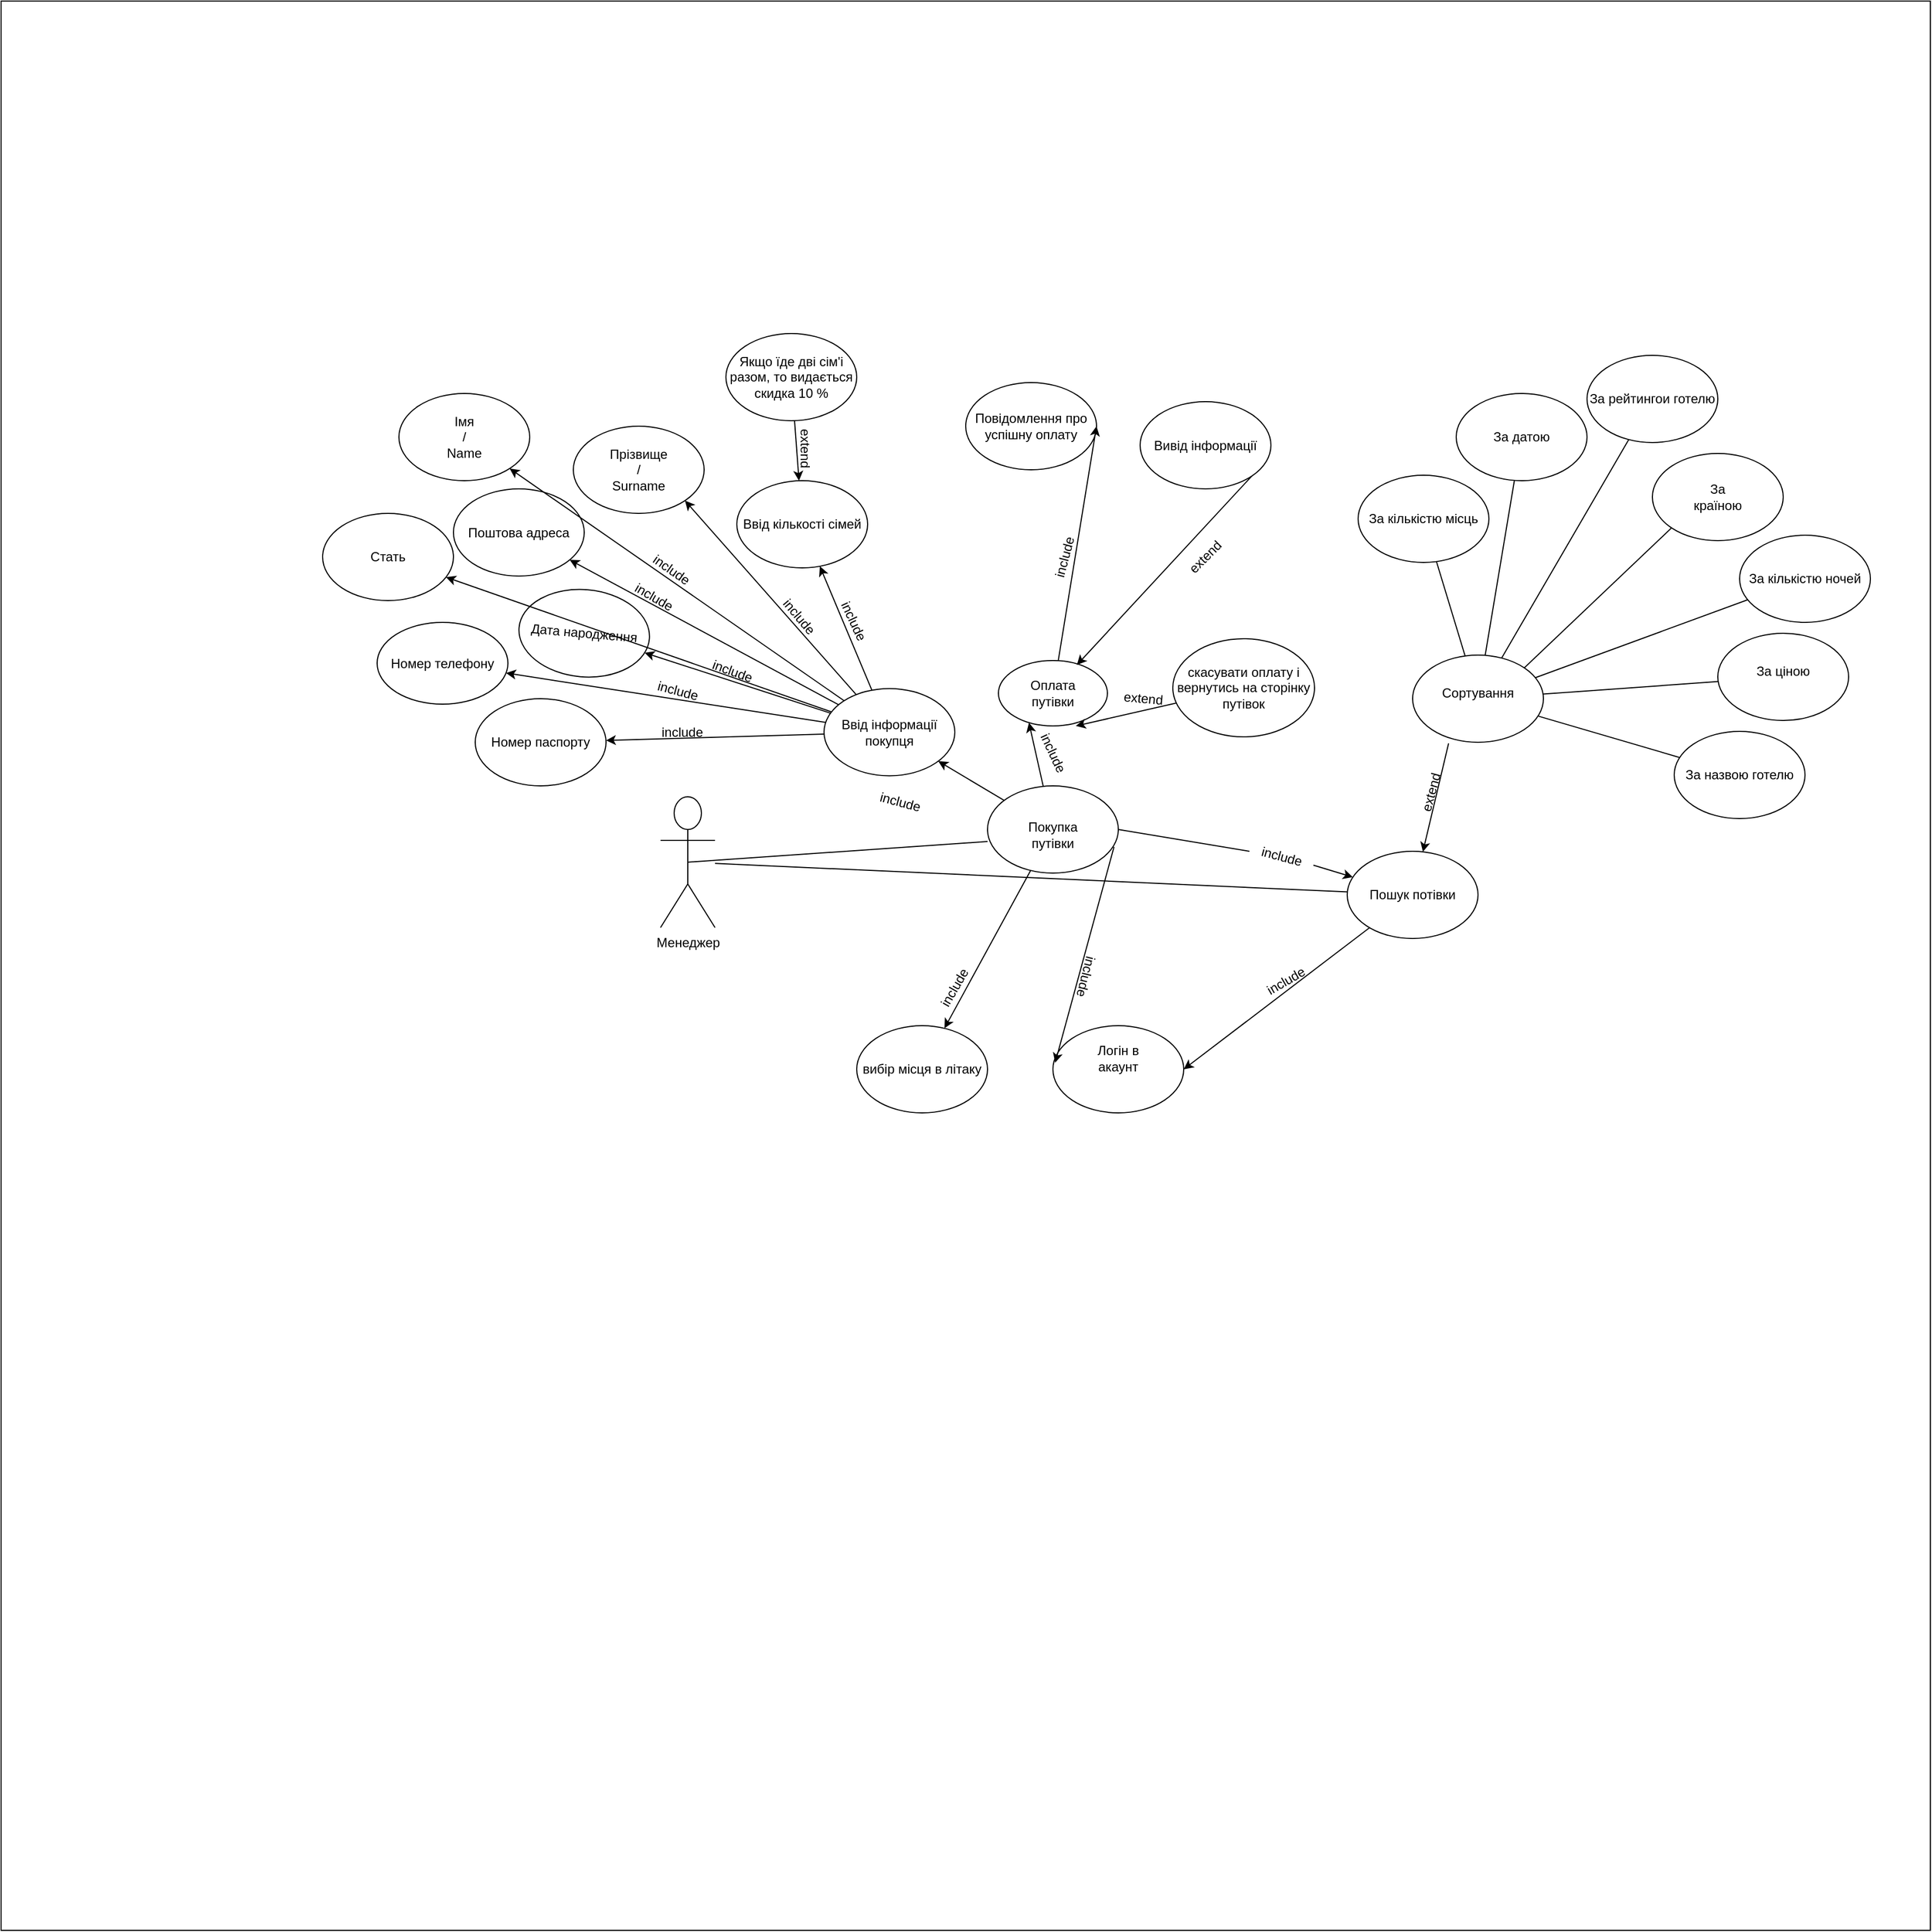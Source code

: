 <mxfile version="17.4.0" type="device"><diagram id="JtybDFEsx0dXA8u9mOvi" name="Page-1"><mxGraphModel dx="3290" dy="1893" grid="1" gridSize="10" guides="1" tooltips="1" connect="1" arrows="1" fold="1" page="1" pageScale="1" pageWidth="850" pageHeight="1100" math="0" shadow="0"><root><mxCell id="0"/><mxCell id="1" parent="0"/><mxCell id="33PpedrnGJyGoMx3V2B4-1" value="" style="whiteSpace=wrap;html=1;aspect=fixed;" parent="1" vertex="1"><mxGeometry x="-885" y="-420" width="1770" height="1770" as="geometry"/></mxCell><mxCell id="33PpedrnGJyGoMx3V2B4-2" value="Менеджер" style="shape=umlActor;verticalLabelPosition=bottom;verticalAlign=top;html=1;outlineConnect=0;" parent="1" vertex="1"><mxGeometry x="-280" y="310" width="50" height="120" as="geometry"/></mxCell><mxCell id="33PpedrnGJyGoMx3V2B4-3" value="" style="ellipse;whiteSpace=wrap;html=1;" parent="1" vertex="1"><mxGeometry x="20" y="300" width="120" height="80" as="geometry"/></mxCell><mxCell id="33PpedrnGJyGoMx3V2B4-4" value="Покупка путівки" style="text;html=1;strokeColor=none;fillColor=none;align=center;verticalAlign=middle;whiteSpace=wrap;rounded=0;" parent="1" vertex="1"><mxGeometry x="50" y="330" width="60" height="30" as="geometry"/></mxCell><mxCell id="33PpedrnGJyGoMx3V2B4-8" value="" style="endArrow=none;html=1;rounded=0;entryX=0;entryY=0.638;entryDx=0;entryDy=0;entryPerimeter=0;exitX=0.5;exitY=0.5;exitDx=0;exitDy=0;exitPerimeter=0;" parent="1" source="33PpedrnGJyGoMx3V2B4-2" target="33PpedrnGJyGoMx3V2B4-3" edge="1"><mxGeometry width="50" height="50" relative="1" as="geometry"><mxPoint x="400" y="430" as="sourcePoint"/><mxPoint x="450" y="380" as="targetPoint"/></mxGeometry></mxCell><mxCell id="33PpedrnGJyGoMx3V2B4-9" value="" style="ellipse;whiteSpace=wrap;html=1;" parent="1" vertex="1"><mxGeometry x="80.0" y="520" width="120" height="80" as="geometry"/></mxCell><mxCell id="33PpedrnGJyGoMx3V2B4-10" value="Логін в акаунт" style="text;html=1;strokeColor=none;fillColor=none;align=center;verticalAlign=middle;whiteSpace=wrap;rounded=0;" parent="1" vertex="1"><mxGeometry x="110.0" y="535" width="60" height="30" as="geometry"/></mxCell><mxCell id="33PpedrnGJyGoMx3V2B4-12" value="" style="endArrow=classic;html=1;rounded=0;entryX=0.017;entryY=0.425;entryDx=0;entryDy=0;entryPerimeter=0;exitX=0.967;exitY=0.7;exitDx=0;exitDy=0;exitPerimeter=0;" parent="1" source="33PpedrnGJyGoMx3V2B4-3" target="33PpedrnGJyGoMx3V2B4-9" edge="1"><mxGeometry width="50" height="50" relative="1" as="geometry"><mxPoint x="400" y="430" as="sourcePoint"/><mxPoint x="450" y="380" as="targetPoint"/></mxGeometry></mxCell><mxCell id="33PpedrnGJyGoMx3V2B4-14" value="include" style="text;html=1;strokeColor=none;fillColor=none;align=center;verticalAlign=middle;whiteSpace=wrap;rounded=0;rotation=104;" parent="1" vertex="1"><mxGeometry x="80" y="460" width="60" height="30" as="geometry"/></mxCell><mxCell id="33PpedrnGJyGoMx3V2B4-15" value="" style="ellipse;whiteSpace=wrap;html=1;" parent="1" vertex="1"><mxGeometry x="30" y="185" width="100" height="60" as="geometry"/></mxCell><mxCell id="33PpedrnGJyGoMx3V2B4-16" value="" style="ellipse;whiteSpace=wrap;html=1;" parent="1" vertex="1"><mxGeometry x="410" y="180" width="120" height="80" as="geometry"/></mxCell><mxCell id="33PpedrnGJyGoMx3V2B4-17" value="Сортування" style="text;html=1;strokeColor=none;fillColor=none;align=center;verticalAlign=middle;whiteSpace=wrap;rounded=0;" parent="1" vertex="1"><mxGeometry x="440" y="200" width="60" height="30" as="geometry"/></mxCell><mxCell id="33PpedrnGJyGoMx3V2B4-19" value="" style="ellipse;whiteSpace=wrap;html=1;" parent="1" vertex="1"><mxGeometry x="450" y="-60" width="120" height="80" as="geometry"/></mxCell><mxCell id="33PpedrnGJyGoMx3V2B4-20" value="" style="ellipse;whiteSpace=wrap;html=1;" parent="1" vertex="1"><mxGeometry x="630" y="-5" width="120" height="80" as="geometry"/></mxCell><mxCell id="33PpedrnGJyGoMx3V2B4-21" value="" style="ellipse;whiteSpace=wrap;html=1;" parent="1" vertex="1"><mxGeometry x="690" y="160" width="120" height="80" as="geometry"/></mxCell><mxCell id="33PpedrnGJyGoMx3V2B4-22" value="За датою" style="text;html=1;strokeColor=none;fillColor=none;align=center;verticalAlign=middle;whiteSpace=wrap;rounded=0;" parent="1" vertex="1"><mxGeometry x="480" y="-35" width="60" height="30" as="geometry"/></mxCell><mxCell id="33PpedrnGJyGoMx3V2B4-23" value="За країною" style="text;html=1;strokeColor=none;fillColor=none;align=center;verticalAlign=middle;whiteSpace=wrap;rounded=0;" parent="1" vertex="1"><mxGeometry x="660" y="20" width="60" height="30" as="geometry"/></mxCell><mxCell id="33PpedrnGJyGoMx3V2B4-25" value="За ціною" style="text;html=1;strokeColor=none;fillColor=none;align=center;verticalAlign=middle;whiteSpace=wrap;rounded=0;" parent="1" vertex="1"><mxGeometry x="720" y="180" width="60" height="30" as="geometry"/></mxCell><mxCell id="33PpedrnGJyGoMx3V2B4-29" value="extend" style="text;html=1;strokeColor=none;fillColor=none;align=center;verticalAlign=middle;whiteSpace=wrap;rounded=0;rotation=-75;" parent="1" vertex="1"><mxGeometry x="397" y="290.73" width="60" height="30" as="geometry"/></mxCell><mxCell id="33PpedrnGJyGoMx3V2B4-32" value="Оплата путівки" style="text;html=1;strokeColor=none;fillColor=none;align=center;verticalAlign=middle;whiteSpace=wrap;rounded=0;" parent="1" vertex="1"><mxGeometry x="50" y="200" width="60" height="30" as="geometry"/></mxCell><mxCell id="33PpedrnGJyGoMx3V2B4-33" value="Вивід інформації" style="ellipse;whiteSpace=wrap;html=1;" parent="1" vertex="1"><mxGeometry x="160" y="-52.5" width="120" height="80" as="geometry"/></mxCell><mxCell id="33PpedrnGJyGoMx3V2B4-35" value="extend" style="text;html=1;strokeColor=none;fillColor=none;align=center;verticalAlign=middle;whiteSpace=wrap;rounded=0;rotation=-45;" parent="1" vertex="1"><mxGeometry x="190" y="75" width="60" height="30" as="geometry"/></mxCell><mxCell id="33PpedrnGJyGoMx3V2B4-36" value="Повідомлення про успішну оплату" style="ellipse;whiteSpace=wrap;html=1;" parent="1" vertex="1"><mxGeometry y="-70" width="120" height="80" as="geometry"/></mxCell><mxCell id="33PpedrnGJyGoMx3V2B4-37" value="" style="endArrow=classic;html=1;rounded=0;entryX=1;entryY=0.5;entryDx=0;entryDy=0;" parent="1" source="33PpedrnGJyGoMx3V2B4-15" target="33PpedrnGJyGoMx3V2B4-36" edge="1"><mxGeometry width="50" height="50" relative="1" as="geometry"><mxPoint x="250" y="230" as="sourcePoint"/><mxPoint x="300" y="180" as="targetPoint"/></mxGeometry></mxCell><mxCell id="33PpedrnGJyGoMx3V2B4-38" value="include" style="text;html=1;strokeColor=none;fillColor=none;align=center;verticalAlign=middle;whiteSpace=wrap;rounded=0;rotation=-75;" parent="1" vertex="1"><mxGeometry x="61" y="75" width="60" height="30" as="geometry"/></mxCell><mxCell id="33PpedrnGJyGoMx3V2B4-46" value="" style="endArrow=classic;html=1;rounded=0;exitX=0.275;exitY=1.013;exitDx=0;exitDy=0;exitPerimeter=0;" parent="1" source="33PpedrnGJyGoMx3V2B4-16" target="8Y5ROz74Vxv7dN-ooz6W-10" edge="1"><mxGeometry width="50" height="50" relative="1" as="geometry"><mxPoint x="410" y="250" as="sourcePoint"/><mxPoint x="460" y="200" as="targetPoint"/></mxGeometry></mxCell><mxCell id="33PpedrnGJyGoMx3V2B4-48" value="" style="endArrow=classic;html=1;rounded=0;exitX=1;exitY=1;exitDx=0;exitDy=0;entryX=0.72;entryY=0.067;entryDx=0;entryDy=0;entryPerimeter=0;" parent="1" source="33PpedrnGJyGoMx3V2B4-33" target="33PpedrnGJyGoMx3V2B4-15" edge="1"><mxGeometry width="50" height="50" relative="1" as="geometry"><mxPoint x="340" y="120" as="sourcePoint"/><mxPoint x="390" y="70" as="targetPoint"/></mxGeometry></mxCell><mxCell id="33PpedrnGJyGoMx3V2B4-57" value="Ввід інформації покупця" style="ellipse;whiteSpace=wrap;html=1;" parent="1" vertex="1"><mxGeometry x="-130" y="210.73" width="120" height="80" as="geometry"/></mxCell><mxCell id="33PpedrnGJyGoMx3V2B4-58" value="Прізвище&lt;br&gt;/&lt;br&gt;Surname" style="ellipse;whiteSpace=wrap;html=1;" parent="1" vertex="1"><mxGeometry x="-360" y="-30" width="120" height="80" as="geometry"/></mxCell><mxCell id="33PpedrnGJyGoMx3V2B4-59" value="Імя&lt;br&gt;/&lt;br&gt;Name" style="ellipse;whiteSpace=wrap;html=1;" parent="1" vertex="1"><mxGeometry x="-520" y="-60" width="120" height="80" as="geometry"/></mxCell><mxCell id="33PpedrnGJyGoMx3V2B4-60" value="За назвою готелю" style="ellipse;whiteSpace=wrap;html=1;" parent="1" vertex="1"><mxGeometry x="650" y="250" width="120" height="80" as="geometry"/></mxCell><mxCell id="33PpedrnGJyGoMx3V2B4-62" value="За рейтингои готелю" style="ellipse;whiteSpace=wrap;html=1;" parent="1" vertex="1"><mxGeometry x="570" y="-95" width="120" height="80" as="geometry"/></mxCell><mxCell id="33PpedrnGJyGoMx3V2B4-65" value="" style="endArrow=classic;html=1;rounded=0;" parent="1" source="33PpedrnGJyGoMx3V2B4-3" target="33PpedrnGJyGoMx3V2B4-57" edge="1"><mxGeometry width="50" height="50" relative="1" as="geometry"><mxPoint x="320" y="240" as="sourcePoint"/><mxPoint x="370" y="190" as="targetPoint"/></mxGeometry></mxCell><mxCell id="33PpedrnGJyGoMx3V2B4-66" value="" style="endArrow=classic;html=1;rounded=0;entryX=0.28;entryY=0.95;entryDx=0;entryDy=0;entryPerimeter=0;" parent="1" source="33PpedrnGJyGoMx3V2B4-3" target="33PpedrnGJyGoMx3V2B4-15" edge="1"><mxGeometry width="50" height="50" relative="1" as="geometry"><mxPoint x="320" y="240" as="sourcePoint"/><mxPoint x="370" y="190" as="targetPoint"/></mxGeometry></mxCell><mxCell id="33PpedrnGJyGoMx3V2B4-67" value="include" style="text;html=1;strokeColor=none;fillColor=none;align=center;verticalAlign=middle;whiteSpace=wrap;rounded=0;rotation=15;" parent="1" vertex="1"><mxGeometry x="-90" y="300" width="60" height="30" as="geometry"/></mxCell><mxCell id="33PpedrnGJyGoMx3V2B4-68" value="Поштова адреса" style="ellipse;whiteSpace=wrap;html=1;" parent="1" vertex="1"><mxGeometry x="-470" y="27.5" width="120" height="80" as="geometry"/></mxCell><mxCell id="33PpedrnGJyGoMx3V2B4-69" value="Номер телефону" style="ellipse;whiteSpace=wrap;html=1;" parent="1" vertex="1"><mxGeometry x="-540" y="150.0" width="120" height="75" as="geometry"/></mxCell><mxCell id="33PpedrnGJyGoMx3V2B4-70" value="" style="endArrow=classic;html=1;rounded=0;entryX=1;entryY=1;entryDx=0;entryDy=0;" parent="1" source="33PpedrnGJyGoMx3V2B4-57" target="33PpedrnGJyGoMx3V2B4-58" edge="1"><mxGeometry width="50" height="50" relative="1" as="geometry"><mxPoint x="120" y="230" as="sourcePoint"/><mxPoint x="170" y="180" as="targetPoint"/></mxGeometry></mxCell><mxCell id="33PpedrnGJyGoMx3V2B4-71" value="" style="endArrow=classic;html=1;rounded=0;" parent="1" source="33PpedrnGJyGoMx3V2B4-57" target="33PpedrnGJyGoMx3V2B4-59" edge="1"><mxGeometry width="50" height="50" relative="1" as="geometry"><mxPoint x="100" y="220" as="sourcePoint"/><mxPoint x="150" y="170" as="targetPoint"/></mxGeometry></mxCell><mxCell id="33PpedrnGJyGoMx3V2B4-72" value="" style="endArrow=classic;html=1;rounded=0;" parent="1" source="33PpedrnGJyGoMx3V2B4-57" target="33PpedrnGJyGoMx3V2B4-68" edge="1"><mxGeometry width="50" height="50" relative="1" as="geometry"><mxPoint x="60" y="230" as="sourcePoint"/><mxPoint x="110" y="180" as="targetPoint"/></mxGeometry></mxCell><mxCell id="33PpedrnGJyGoMx3V2B4-73" value="" style="endArrow=classic;html=1;rounded=0;" parent="1" source="33PpedrnGJyGoMx3V2B4-57" target="33PpedrnGJyGoMx3V2B4-69" edge="1"><mxGeometry width="50" height="50" relative="1" as="geometry"><mxPoint x="140" y="320" as="sourcePoint"/><mxPoint x="190" y="270" as="targetPoint"/></mxGeometry></mxCell><mxCell id="33PpedrnGJyGoMx3V2B4-75" value="За кількістю ночей" style="ellipse;whiteSpace=wrap;html=1;" parent="1" vertex="1"><mxGeometry x="710" y="70" width="120" height="80" as="geometry"/></mxCell><mxCell id="33PpedrnGJyGoMx3V2B4-81" value="За кількістю місць" style="ellipse;whiteSpace=wrap;html=1;" parent="1" vertex="1"><mxGeometry x="360" y="15" width="120" height="80" as="geometry"/></mxCell><mxCell id="33PpedrnGJyGoMx3V2B4-83" value="скасувати оплату і вернутись на сторінку путівок" style="ellipse;whiteSpace=wrap;html=1;" parent="1" vertex="1"><mxGeometry x="190" y="165" width="130" height="90" as="geometry"/></mxCell><mxCell id="33PpedrnGJyGoMx3V2B4-84" value="" style="endArrow=classic;html=1;rounded=0;entryX=0.71;entryY=1;entryDx=0;entryDy=0;entryPerimeter=0;" parent="1" source="33PpedrnGJyGoMx3V2B4-83" target="33PpedrnGJyGoMx3V2B4-15" edge="1"><mxGeometry width="50" height="50" relative="1" as="geometry"><mxPoint x="210" y="230" as="sourcePoint"/><mxPoint x="260" y="180" as="targetPoint"/></mxGeometry></mxCell><mxCell id="33PpedrnGJyGoMx3V2B4-85" value="extend" style="text;html=1;strokeColor=none;fillColor=none;align=center;verticalAlign=middle;whiteSpace=wrap;rounded=0;rotation=5;" parent="1" vertex="1"><mxGeometry x="150.0" y="210.73" width="26.46" height="18.54" as="geometry"/></mxCell><mxCell id="33PpedrnGJyGoMx3V2B4-87" style="edgeStyle=orthogonalEdgeStyle;rounded=0;orthogonalLoop=1;jettySize=auto;html=1;exitX=0.5;exitY=1;exitDx=0;exitDy=0;" parent="1" source="33PpedrnGJyGoMx3V2B4-57" target="33PpedrnGJyGoMx3V2B4-57" edge="1"><mxGeometry relative="1" as="geometry"/></mxCell><mxCell id="33PpedrnGJyGoMx3V2B4-88" style="edgeStyle=orthogonalEdgeStyle;rounded=0;orthogonalLoop=1;jettySize=auto;html=1;exitX=0.5;exitY=1;exitDx=0;exitDy=0;" parent="1" source="33PpedrnGJyGoMx3V2B4-32" target="33PpedrnGJyGoMx3V2B4-32" edge="1"><mxGeometry relative="1" as="geometry"/></mxCell><mxCell id="33PpedrnGJyGoMx3V2B4-90" value="вибір місця в літаку" style="ellipse;whiteSpace=wrap;html=1;" parent="1" vertex="1"><mxGeometry x="-100" y="520" width="120" height="80" as="geometry"/></mxCell><mxCell id="33PpedrnGJyGoMx3V2B4-91" value="" style="endArrow=classic;html=1;rounded=0;" parent="1" source="33PpedrnGJyGoMx3V2B4-3" target="33PpedrnGJyGoMx3V2B4-90" edge="1"><mxGeometry width="50" height="50" relative="1" as="geometry"><mxPoint x="220" y="450" as="sourcePoint"/><mxPoint x="270" y="400" as="targetPoint"/></mxGeometry></mxCell><mxCell id="33PpedrnGJyGoMx3V2B4-92" value="include" style="text;html=1;strokeColor=none;fillColor=none;align=center;verticalAlign=middle;whiteSpace=wrap;rounded=0;rotation=-60;" parent="1" vertex="1"><mxGeometry x="-40" y="470" width="60" height="30" as="geometry"/></mxCell><mxCell id="33PpedrnGJyGoMx3V2B4-93" value="Номер паспорту" style="ellipse;whiteSpace=wrap;html=1;" parent="1" vertex="1"><mxGeometry x="-450" y="220" width="120" height="80" as="geometry"/></mxCell><mxCell id="33PpedrnGJyGoMx3V2B4-94" value="" style="endArrow=classic;html=1;rounded=0;" parent="1" source="33PpedrnGJyGoMx3V2B4-57" target="33PpedrnGJyGoMx3V2B4-93" edge="1"><mxGeometry width="50" height="50" relative="1" as="geometry"><mxPoint x="-160" y="350" as="sourcePoint"/><mxPoint x="-110" y="300" as="targetPoint"/></mxGeometry></mxCell><mxCell id="33PpedrnGJyGoMx3V2B4-95" value="Стать" style="ellipse;whiteSpace=wrap;html=1;" parent="1" vertex="1"><mxGeometry x="-590" y="50" width="120" height="80" as="geometry"/></mxCell><mxCell id="33PpedrnGJyGoMx3V2B4-96" value="Дата народження" style="ellipse;whiteSpace=wrap;html=1;rotation=5;" parent="1" vertex="1"><mxGeometry x="-410" y="120" width="120" height="80" as="geometry"/></mxCell><mxCell id="33PpedrnGJyGoMx3V2B4-97" style="edgeStyle=orthogonalEdgeStyle;rounded=0;orthogonalLoop=1;jettySize=auto;html=1;exitX=0.5;exitY=1;exitDx=0;exitDy=0;" parent="1" source="33PpedrnGJyGoMx3V2B4-93" target="33PpedrnGJyGoMx3V2B4-93" edge="1"><mxGeometry relative="1" as="geometry"/></mxCell><mxCell id="33PpedrnGJyGoMx3V2B4-99" value="" style="endArrow=classic;html=1;rounded=0;" parent="1" source="33PpedrnGJyGoMx3V2B4-57" target="33PpedrnGJyGoMx3V2B4-95" edge="1"><mxGeometry width="50" height="50" relative="1" as="geometry"><mxPoint x="-200" y="100" as="sourcePoint"/><mxPoint x="-150" y="50" as="targetPoint"/></mxGeometry></mxCell><mxCell id="33PpedrnGJyGoMx3V2B4-100" value="" style="endArrow=classic;html=1;rounded=0;" parent="1" source="33PpedrnGJyGoMx3V2B4-57" target="33PpedrnGJyGoMx3V2B4-96" edge="1"><mxGeometry width="50" height="50" relative="1" as="geometry"><mxPoint x="-350" y="190" as="sourcePoint"/><mxPoint x="-300" y="140" as="targetPoint"/></mxGeometry></mxCell><mxCell id="8Y5ROz74Vxv7dN-ooz6W-2" value="Ввід кількості сімей" style="ellipse;whiteSpace=wrap;html=1;" parent="1" vertex="1"><mxGeometry x="-210" y="20" width="120" height="80" as="geometry"/></mxCell><mxCell id="8Y5ROz74Vxv7dN-ooz6W-3" value="" style="endArrow=classic;html=1;rounded=0;" parent="1" source="33PpedrnGJyGoMx3V2B4-57" target="8Y5ROz74Vxv7dN-ooz6W-2" edge="1"><mxGeometry width="50" height="50" relative="1" as="geometry"><mxPoint y="180" as="sourcePoint"/><mxPoint x="50" y="130" as="targetPoint"/></mxGeometry></mxCell><mxCell id="8Y5ROz74Vxv7dN-ooz6W-4" value="Якщо їде дві сім'і разом, то видається скидка 10 %" style="ellipse;whiteSpace=wrap;html=1;" parent="1" vertex="1"><mxGeometry x="-220" y="-115" width="120" height="80" as="geometry"/></mxCell><mxCell id="8Y5ROz74Vxv7dN-ooz6W-5" value="" style="endArrow=classic;html=1;rounded=0;" parent="1" source="8Y5ROz74Vxv7dN-ooz6W-4" target="8Y5ROz74Vxv7dN-ooz6W-2" edge="1"><mxGeometry width="50" height="50" relative="1" as="geometry"><mxPoint x="-230" y="-50" as="sourcePoint"/><mxPoint x="-180" y="-100" as="targetPoint"/></mxGeometry></mxCell><mxCell id="8Y5ROz74Vxv7dN-ooz6W-6" value="extend" style="text;html=1;strokeColor=none;fillColor=none;align=center;verticalAlign=middle;whiteSpace=wrap;rounded=0;rotation=90;" parent="1" vertex="1"><mxGeometry x="-177" y="-24.5" width="60" height="30" as="geometry"/></mxCell><mxCell id="8Y5ROz74Vxv7dN-ooz6W-10" value="Пошук потівки" style="ellipse;whiteSpace=wrap;html=1;" parent="1" vertex="1"><mxGeometry x="350" y="360" width="120" height="80" as="geometry"/></mxCell><mxCell id="8Y5ROz74Vxv7dN-ooz6W-11" value="" style="endArrow=classic;html=1;rounded=0;exitX=1;exitY=0.5;exitDx=0;exitDy=0;startArrow=none;" parent="1" source="33PpedrnGJyGoMx3V2B4-78" target="8Y5ROz74Vxv7dN-ooz6W-10" edge="1"><mxGeometry width="50" height="50" relative="1" as="geometry"><mxPoint x="180" y="350" as="sourcePoint"/><mxPoint x="230" y="300" as="targetPoint"/></mxGeometry></mxCell><mxCell id="8Y5ROz74Vxv7dN-ooz6W-23" value="include" style="text;html=1;strokeColor=none;fillColor=none;align=center;verticalAlign=middle;whiteSpace=wrap;rounded=0;rotation=65;" parent="1" vertex="1"><mxGeometry x="50" y="255" width="60" height="30" as="geometry"/></mxCell><mxCell id="HZ6TKsOc1a3RAfTwWaSY-2" value="" style="endArrow=none;html=1;rounded=0;" edge="1" parent="1" source="33PpedrnGJyGoMx3V2B4-2" target="8Y5ROz74Vxv7dN-ooz6W-10"><mxGeometry width="50" height="50" relative="1" as="geometry"><mxPoint x="-150" y="470" as="sourcePoint"/><mxPoint x="-100" y="420" as="targetPoint"/></mxGeometry></mxCell><mxCell id="33PpedrnGJyGoMx3V2B4-78" value="include" style="text;html=1;strokeColor=none;fillColor=none;align=center;verticalAlign=middle;whiteSpace=wrap;rounded=0;rotation=15;" parent="1" vertex="1"><mxGeometry x="260" y="350" width="60" height="30" as="geometry"/></mxCell><mxCell id="HZ6TKsOc1a3RAfTwWaSY-3" value="" style="endArrow=none;html=1;rounded=0;exitX=1;exitY=0.5;exitDx=0;exitDy=0;" edge="1" parent="1" source="33PpedrnGJyGoMx3V2B4-3" target="33PpedrnGJyGoMx3V2B4-78"><mxGeometry width="50" height="50" relative="1" as="geometry"><mxPoint x="140" y="340" as="sourcePoint"/><mxPoint x="353.079" y="387.351" as="targetPoint"/></mxGeometry></mxCell><mxCell id="HZ6TKsOc1a3RAfTwWaSY-4" value="include" style="text;html=1;strokeColor=none;fillColor=none;align=center;verticalAlign=middle;whiteSpace=wrap;rounded=0;" vertex="1" parent="1"><mxGeometry x="-290" y="236" width="60" height="30" as="geometry"/></mxCell><mxCell id="HZ6TKsOc1a3RAfTwWaSY-5" value="include" style="text;html=1;strokeColor=none;fillColor=none;align=center;verticalAlign=middle;whiteSpace=wrap;rounded=0;rotation=15;" vertex="1" parent="1"><mxGeometry x="-294" y="198" width="60" height="30" as="geometry"/></mxCell><mxCell id="HZ6TKsOc1a3RAfTwWaSY-6" value="" style="endArrow=classic;html=1;rounded=0;entryX=1;entryY=0.5;entryDx=0;entryDy=0;" edge="1" parent="1" source="8Y5ROz74Vxv7dN-ooz6W-10" target="33PpedrnGJyGoMx3V2B4-9"><mxGeometry width="50" height="50" relative="1" as="geometry"><mxPoint x="200" y="470" as="sourcePoint"/><mxPoint x="250" y="420" as="targetPoint"/></mxGeometry></mxCell><mxCell id="HZ6TKsOc1a3RAfTwWaSY-7" value="include" style="text;html=1;strokeColor=none;fillColor=none;align=center;verticalAlign=middle;whiteSpace=wrap;rounded=0;rotation=-30;" vertex="1" parent="1"><mxGeometry x="264" y="464" width="60" height="30" as="geometry"/></mxCell><mxCell id="HZ6TKsOc1a3RAfTwWaSY-8" value="" style="endArrow=none;html=1;rounded=0;" edge="1" parent="1" source="33PpedrnGJyGoMx3V2B4-16" target="33PpedrnGJyGoMx3V2B4-81"><mxGeometry width="50" height="50" relative="1" as="geometry"><mxPoint x="510" y="170" as="sourcePoint"/><mxPoint x="560" y="120" as="targetPoint"/></mxGeometry></mxCell><mxCell id="HZ6TKsOc1a3RAfTwWaSY-9" value="" style="endArrow=none;html=1;rounded=0;" edge="1" parent="1" source="33PpedrnGJyGoMx3V2B4-16" target="33PpedrnGJyGoMx3V2B4-19"><mxGeometry width="50" height="50" relative="1" as="geometry"><mxPoint x="510" y="160" as="sourcePoint"/><mxPoint x="560" y="110" as="targetPoint"/></mxGeometry></mxCell><mxCell id="HZ6TKsOc1a3RAfTwWaSY-10" value="" style="endArrow=none;html=1;rounded=0;" edge="1" parent="1" source="33PpedrnGJyGoMx3V2B4-16" target="33PpedrnGJyGoMx3V2B4-62"><mxGeometry width="50" height="50" relative="1" as="geometry"><mxPoint x="540" y="110" as="sourcePoint"/><mxPoint x="590" y="60" as="targetPoint"/></mxGeometry></mxCell><mxCell id="HZ6TKsOc1a3RAfTwWaSY-11" value="" style="endArrow=none;html=1;rounded=0;entryX=0;entryY=1;entryDx=0;entryDy=0;exitX=1;exitY=0;exitDx=0;exitDy=0;" edge="1" parent="1" source="33PpedrnGJyGoMx3V2B4-16" target="33PpedrnGJyGoMx3V2B4-20"><mxGeometry width="50" height="50" relative="1" as="geometry"><mxPoint x="550" y="180" as="sourcePoint"/><mxPoint x="600" y="130" as="targetPoint"/></mxGeometry></mxCell><mxCell id="HZ6TKsOc1a3RAfTwWaSY-12" value="" style="endArrow=none;html=1;rounded=0;" edge="1" parent="1" source="33PpedrnGJyGoMx3V2B4-16" target="33PpedrnGJyGoMx3V2B4-75"><mxGeometry width="50" height="50" relative="1" as="geometry"><mxPoint x="570" y="220" as="sourcePoint"/><mxPoint x="620" y="170" as="targetPoint"/></mxGeometry></mxCell><mxCell id="HZ6TKsOc1a3RAfTwWaSY-13" value="" style="endArrow=none;html=1;rounded=0;" edge="1" parent="1" source="33PpedrnGJyGoMx3V2B4-16" target="33PpedrnGJyGoMx3V2B4-21"><mxGeometry width="50" height="50" relative="1" as="geometry"><mxPoint x="550" y="260" as="sourcePoint"/><mxPoint x="600" y="210" as="targetPoint"/></mxGeometry></mxCell><mxCell id="HZ6TKsOc1a3RAfTwWaSY-14" value="" style="endArrow=none;html=1;rounded=0;" edge="1" parent="1" source="33PpedrnGJyGoMx3V2B4-16" target="33PpedrnGJyGoMx3V2B4-60"><mxGeometry width="50" height="50" relative="1" as="geometry"><mxPoint x="530" y="310" as="sourcePoint"/><mxPoint x="580" y="260" as="targetPoint"/></mxGeometry></mxCell><mxCell id="HZ6TKsOc1a3RAfTwWaSY-15" value="include" style="text;html=1;strokeColor=none;fillColor=none;align=center;verticalAlign=middle;whiteSpace=wrap;rounded=0;rotation=20;" vertex="1" parent="1"><mxGeometry x="-244" y="180" width="60" height="30" as="geometry"/></mxCell><mxCell id="HZ6TKsOc1a3RAfTwWaSY-16" value="include" style="text;html=1;strokeColor=none;fillColor=none;align=center;verticalAlign=middle;whiteSpace=wrap;rounded=0;rotation=30;" vertex="1" parent="1"><mxGeometry x="-316" y="112" width="60" height="30" as="geometry"/></mxCell><mxCell id="HZ6TKsOc1a3RAfTwWaSY-17" value="include" style="text;html=1;strokeColor=none;fillColor=none;align=center;verticalAlign=middle;whiteSpace=wrap;rounded=0;rotation=35;" vertex="1" parent="1"><mxGeometry x="-300" y="87" width="60" height="30" as="geometry"/></mxCell><mxCell id="HZ6TKsOc1a3RAfTwWaSY-18" value="include" style="text;html=1;strokeColor=none;fillColor=none;align=center;verticalAlign=middle;whiteSpace=wrap;rounded=0;rotation=50;" vertex="1" parent="1"><mxGeometry x="-183" y="130" width="60" height="30" as="geometry"/></mxCell><mxCell id="HZ6TKsOc1a3RAfTwWaSY-19" value="include" style="text;html=1;strokeColor=none;fillColor=none;align=center;verticalAlign=middle;whiteSpace=wrap;rounded=0;rotation=65;" vertex="1" parent="1"><mxGeometry x="-133" y="134" width="60" height="30" as="geometry"/></mxCell></root></mxGraphModel></diagram></mxfile>